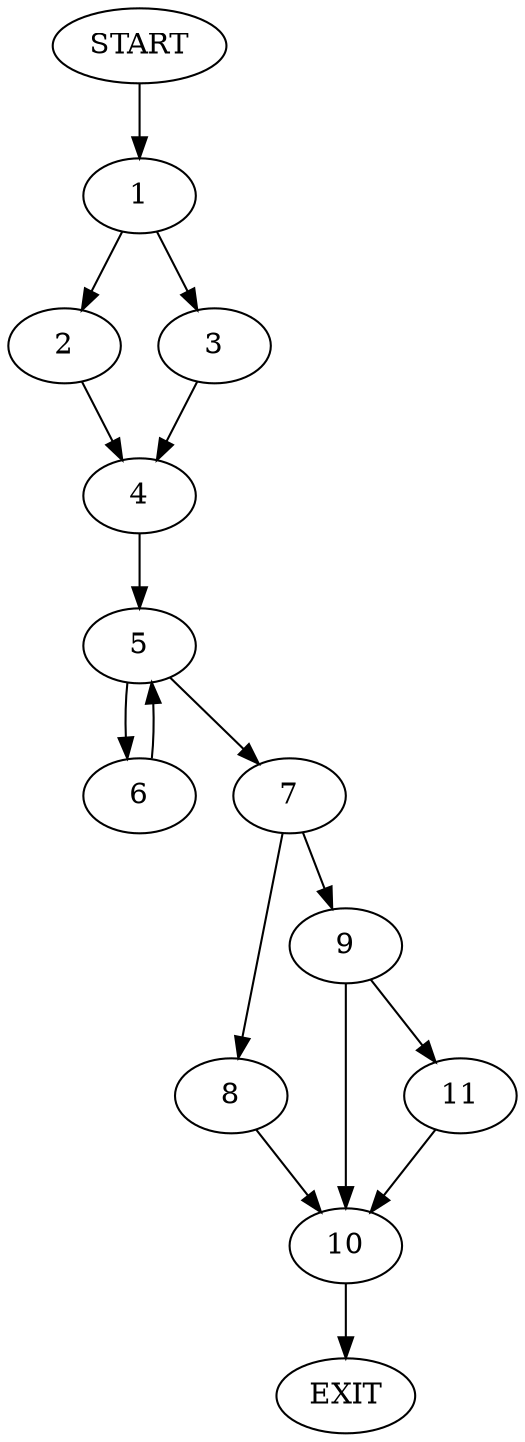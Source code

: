 digraph {
0 [label="START"]
12 [label="EXIT"]
0 -> 1
1 -> 2
1 -> 3
3 -> 4
2 -> 4
4 -> 5
5 -> 6
5 -> 7
6 -> 5
7 -> 8
7 -> 9
8 -> 10
9 -> 11
9 -> 10
10 -> 12
11 -> 10
}
